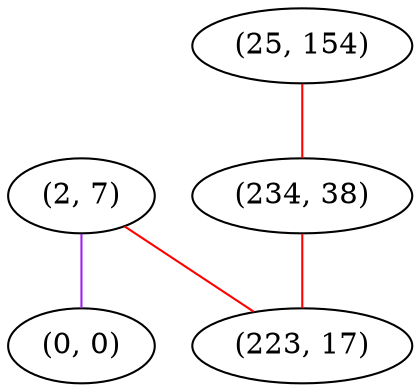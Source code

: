 graph "" {
"(2, 7)";
"(25, 154)";
"(234, 38)";
"(0, 0)";
"(223, 17)";
"(2, 7)" -- "(0, 0)"  [color=purple, key=0, weight=4];
"(2, 7)" -- "(223, 17)"  [color=red, key=0, weight=1];
"(25, 154)" -- "(234, 38)"  [color=red, key=0, weight=1];
"(234, 38)" -- "(223, 17)"  [color=red, key=0, weight=1];
}
